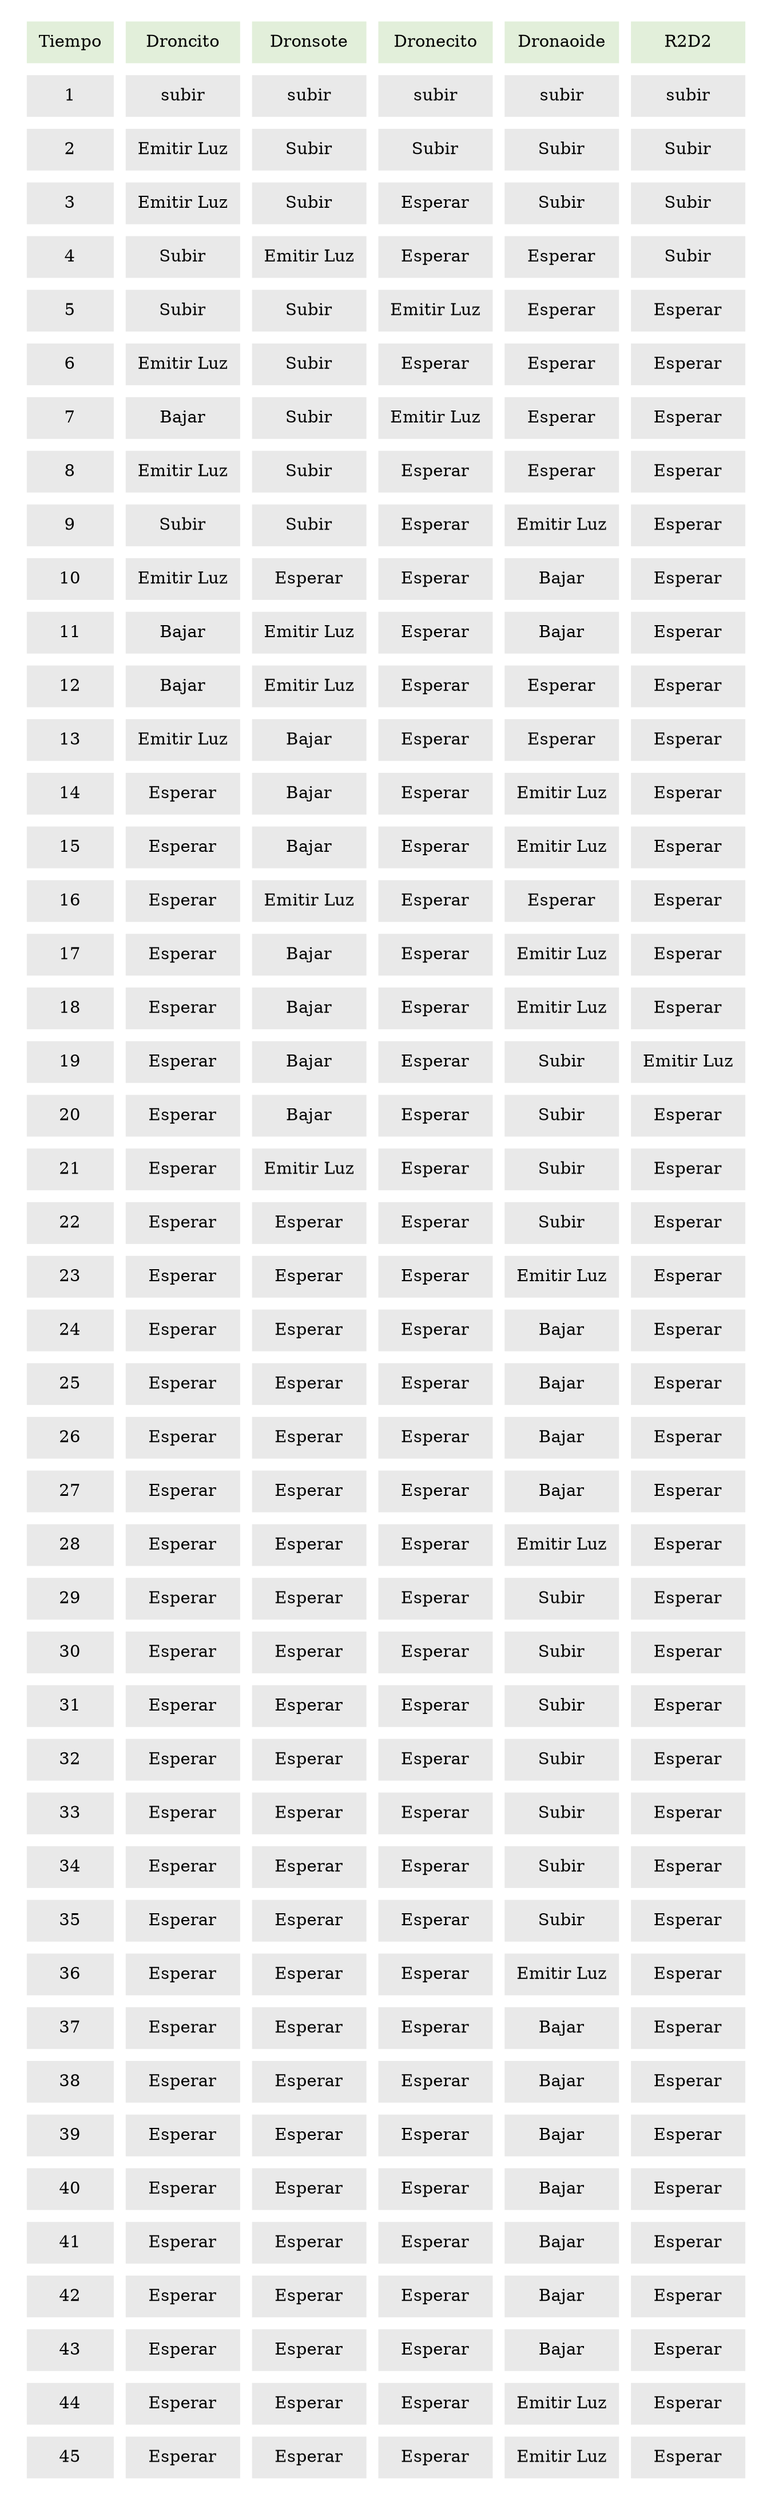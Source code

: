 digraph G { 
a0 [shape = none;label = <
<TABLE border="0" cellspacing="10" cellpadding="10" >
<TR>
<TD  bgcolor="#E2EFDA">Tiempo</TD>
<TD  bgcolor="#E2EFDA">Droncito</TD>
<TD  bgcolor="#E2EFDA">Dronsote</TD>
<TD  bgcolor="#E2EFDA">Dronecito</TD>
<TD  bgcolor="#E2EFDA">Dronaoide</TD>
<TD  bgcolor="#E2EFDA">R2D2</TD>
</TR>
<TR>
<TD  bgcolor="#e9e9e9">1</TD>
<TD  bgcolor="#e9e9e9">subir</TD>
<TD  bgcolor="#e9e9e9">subir</TD>
<TD  bgcolor="#e9e9e9">subir</TD>
<TD  bgcolor="#e9e9e9">subir</TD>
<TD  bgcolor="#e9e9e9">subir</TD>
</TR>
<TR>
<TD  bgcolor="#e9e9e9">2</TD>
<TD  bgcolor="#e9e9e9">Emitir Luz</TD>
<TD  bgcolor="#e9e9e9">Subir</TD>
<TD  bgcolor="#e9e9e9">Subir</TD>
<TD  bgcolor="#e9e9e9">Subir</TD>
<TD  bgcolor="#e9e9e9">Subir</TD>
</TR>
<TR>
<TD  bgcolor="#e9e9e9">3</TD>
<TD  bgcolor="#e9e9e9">Emitir Luz</TD>
<TD  bgcolor="#e9e9e9">Subir</TD>
<TD  bgcolor="#e9e9e9">Esperar</TD>
<TD  bgcolor="#e9e9e9">Subir</TD>
<TD  bgcolor="#e9e9e9">Subir</TD>
</TR>
<TR>
<TD  bgcolor="#e9e9e9">4</TD>
<TD  bgcolor="#e9e9e9">Subir</TD>
<TD  bgcolor="#e9e9e9">Emitir Luz</TD>
<TD  bgcolor="#e9e9e9">Esperar</TD>
<TD  bgcolor="#e9e9e9">Esperar</TD>
<TD  bgcolor="#e9e9e9">Subir</TD>
</TR>
<TR>
<TD  bgcolor="#e9e9e9">5</TD>
<TD  bgcolor="#e9e9e9">Subir</TD>
<TD  bgcolor="#e9e9e9">Subir</TD>
<TD  bgcolor="#e9e9e9">Emitir Luz</TD>
<TD  bgcolor="#e9e9e9">Esperar</TD>
<TD  bgcolor="#e9e9e9">Esperar</TD>
</TR>
<TR>
<TD  bgcolor="#e9e9e9">6</TD>
<TD  bgcolor="#e9e9e9">Emitir Luz</TD>
<TD  bgcolor="#e9e9e9">Subir</TD>
<TD  bgcolor="#e9e9e9">Esperar</TD>
<TD  bgcolor="#e9e9e9">Esperar</TD>
<TD  bgcolor="#e9e9e9">Esperar</TD>
</TR>
<TR>
<TD  bgcolor="#e9e9e9">7</TD>
<TD  bgcolor="#e9e9e9">Bajar</TD>
<TD  bgcolor="#e9e9e9">Subir</TD>
<TD  bgcolor="#e9e9e9">Emitir Luz</TD>
<TD  bgcolor="#e9e9e9">Esperar</TD>
<TD  bgcolor="#e9e9e9">Esperar</TD>
</TR>
<TR>
<TD  bgcolor="#e9e9e9">8</TD>
<TD  bgcolor="#e9e9e9">Emitir Luz</TD>
<TD  bgcolor="#e9e9e9">Subir</TD>
<TD  bgcolor="#e9e9e9">Esperar</TD>
<TD  bgcolor="#e9e9e9">Esperar</TD>
<TD  bgcolor="#e9e9e9">Esperar</TD>
</TR>
<TR>
<TD  bgcolor="#e9e9e9">9</TD>
<TD  bgcolor="#e9e9e9">Subir</TD>
<TD  bgcolor="#e9e9e9">Subir</TD>
<TD  bgcolor="#e9e9e9">Esperar</TD>
<TD  bgcolor="#e9e9e9">Emitir Luz</TD>
<TD  bgcolor="#e9e9e9">Esperar</TD>
</TR>
<TR>
<TD  bgcolor="#e9e9e9">10</TD>
<TD  bgcolor="#e9e9e9">Emitir Luz</TD>
<TD  bgcolor="#e9e9e9">Esperar</TD>
<TD  bgcolor="#e9e9e9">Esperar</TD>
<TD  bgcolor="#e9e9e9">Bajar</TD>
<TD  bgcolor="#e9e9e9">Esperar</TD>
</TR>
<TR>
<TD  bgcolor="#e9e9e9">11</TD>
<TD  bgcolor="#e9e9e9">Bajar</TD>
<TD  bgcolor="#e9e9e9">Emitir Luz</TD>
<TD  bgcolor="#e9e9e9">Esperar</TD>
<TD  bgcolor="#e9e9e9">Bajar</TD>
<TD  bgcolor="#e9e9e9">Esperar</TD>
</TR>
<TR>
<TD  bgcolor="#e9e9e9">12</TD>
<TD  bgcolor="#e9e9e9">Bajar</TD>
<TD  bgcolor="#e9e9e9">Emitir Luz</TD>
<TD  bgcolor="#e9e9e9">Esperar</TD>
<TD  bgcolor="#e9e9e9">Esperar</TD>
<TD  bgcolor="#e9e9e9">Esperar</TD>
</TR>
<TR>
<TD  bgcolor="#e9e9e9">13</TD>
<TD  bgcolor="#e9e9e9">Emitir Luz</TD>
<TD  bgcolor="#e9e9e9">Bajar</TD>
<TD  bgcolor="#e9e9e9">Esperar</TD>
<TD  bgcolor="#e9e9e9">Esperar</TD>
<TD  bgcolor="#e9e9e9">Esperar</TD>
</TR>
<TR>
<TD  bgcolor="#e9e9e9">14</TD>
<TD  bgcolor="#e9e9e9">Esperar</TD>
<TD  bgcolor="#e9e9e9">Bajar</TD>
<TD  bgcolor="#e9e9e9">Esperar</TD>
<TD  bgcolor="#e9e9e9">Emitir Luz</TD>
<TD  bgcolor="#e9e9e9">Esperar</TD>
</TR>
<TR>
<TD  bgcolor="#e9e9e9">15</TD>
<TD  bgcolor="#e9e9e9">Esperar</TD>
<TD  bgcolor="#e9e9e9">Bajar</TD>
<TD  bgcolor="#e9e9e9">Esperar</TD>
<TD  bgcolor="#e9e9e9">Emitir Luz</TD>
<TD  bgcolor="#e9e9e9">Esperar</TD>
</TR>
<TR>
<TD  bgcolor="#e9e9e9">16</TD>
<TD  bgcolor="#e9e9e9">Esperar</TD>
<TD  bgcolor="#e9e9e9">Emitir Luz</TD>
<TD  bgcolor="#e9e9e9">Esperar</TD>
<TD  bgcolor="#e9e9e9">Esperar</TD>
<TD  bgcolor="#e9e9e9">Esperar</TD>
</TR>
<TR>
<TD  bgcolor="#e9e9e9">17</TD>
<TD  bgcolor="#e9e9e9">Esperar</TD>
<TD  bgcolor="#e9e9e9">Bajar</TD>
<TD  bgcolor="#e9e9e9">Esperar</TD>
<TD  bgcolor="#e9e9e9">Emitir Luz</TD>
<TD  bgcolor="#e9e9e9">Esperar</TD>
</TR>
<TR>
<TD  bgcolor="#e9e9e9">18</TD>
<TD  bgcolor="#e9e9e9">Esperar</TD>
<TD  bgcolor="#e9e9e9">Bajar</TD>
<TD  bgcolor="#e9e9e9">Esperar</TD>
<TD  bgcolor="#e9e9e9">Emitir Luz</TD>
<TD  bgcolor="#e9e9e9">Esperar</TD>
</TR>
<TR>
<TD  bgcolor="#e9e9e9">19</TD>
<TD  bgcolor="#e9e9e9">Esperar</TD>
<TD  bgcolor="#e9e9e9">Bajar</TD>
<TD  bgcolor="#e9e9e9">Esperar</TD>
<TD  bgcolor="#e9e9e9">Subir</TD>
<TD  bgcolor="#e9e9e9">Emitir Luz</TD>
</TR>
<TR>
<TD  bgcolor="#e9e9e9">20</TD>
<TD  bgcolor="#e9e9e9">Esperar</TD>
<TD  bgcolor="#e9e9e9">Bajar</TD>
<TD  bgcolor="#e9e9e9">Esperar</TD>
<TD  bgcolor="#e9e9e9">Subir</TD>
<TD  bgcolor="#e9e9e9">Esperar</TD>
</TR>
<TR>
<TD  bgcolor="#e9e9e9">21</TD>
<TD  bgcolor="#e9e9e9">Esperar</TD>
<TD  bgcolor="#e9e9e9">Emitir Luz</TD>
<TD  bgcolor="#e9e9e9">Esperar</TD>
<TD  bgcolor="#e9e9e9">Subir</TD>
<TD  bgcolor="#e9e9e9">Esperar</TD>
</TR>
<TR>
<TD  bgcolor="#e9e9e9">22</TD>
<TD  bgcolor="#e9e9e9">Esperar</TD>
<TD  bgcolor="#e9e9e9">Esperar</TD>
<TD  bgcolor="#e9e9e9">Esperar</TD>
<TD  bgcolor="#e9e9e9">Subir</TD>
<TD  bgcolor="#e9e9e9">Esperar</TD>
</TR>
<TR>
<TD  bgcolor="#e9e9e9">23</TD>
<TD  bgcolor="#e9e9e9">Esperar</TD>
<TD  bgcolor="#e9e9e9">Esperar</TD>
<TD  bgcolor="#e9e9e9">Esperar</TD>
<TD  bgcolor="#e9e9e9">Emitir Luz</TD>
<TD  bgcolor="#e9e9e9">Esperar</TD>
</TR>
<TR>
<TD  bgcolor="#e9e9e9">24</TD>
<TD  bgcolor="#e9e9e9">Esperar</TD>
<TD  bgcolor="#e9e9e9">Esperar</TD>
<TD  bgcolor="#e9e9e9">Esperar</TD>
<TD  bgcolor="#e9e9e9">Bajar</TD>
<TD  bgcolor="#e9e9e9">Esperar</TD>
</TR>
<TR>
<TD  bgcolor="#e9e9e9">25</TD>
<TD  bgcolor="#e9e9e9">Esperar</TD>
<TD  bgcolor="#e9e9e9">Esperar</TD>
<TD  bgcolor="#e9e9e9">Esperar</TD>
<TD  bgcolor="#e9e9e9">Bajar</TD>
<TD  bgcolor="#e9e9e9">Esperar</TD>
</TR>
<TR>
<TD  bgcolor="#e9e9e9">26</TD>
<TD  bgcolor="#e9e9e9">Esperar</TD>
<TD  bgcolor="#e9e9e9">Esperar</TD>
<TD  bgcolor="#e9e9e9">Esperar</TD>
<TD  bgcolor="#e9e9e9">Bajar</TD>
<TD  bgcolor="#e9e9e9">Esperar</TD>
</TR>
<TR>
<TD  bgcolor="#e9e9e9">27</TD>
<TD  bgcolor="#e9e9e9">Esperar</TD>
<TD  bgcolor="#e9e9e9">Esperar</TD>
<TD  bgcolor="#e9e9e9">Esperar</TD>
<TD  bgcolor="#e9e9e9">Bajar</TD>
<TD  bgcolor="#e9e9e9">Esperar</TD>
</TR>
<TR>
<TD  bgcolor="#e9e9e9">28</TD>
<TD  bgcolor="#e9e9e9">Esperar</TD>
<TD  bgcolor="#e9e9e9">Esperar</TD>
<TD  bgcolor="#e9e9e9">Esperar</TD>
<TD  bgcolor="#e9e9e9">Emitir Luz</TD>
<TD  bgcolor="#e9e9e9">Esperar</TD>
</TR>
<TR>
<TD  bgcolor="#e9e9e9">29</TD>
<TD  bgcolor="#e9e9e9">Esperar</TD>
<TD  bgcolor="#e9e9e9">Esperar</TD>
<TD  bgcolor="#e9e9e9">Esperar</TD>
<TD  bgcolor="#e9e9e9">Subir</TD>
<TD  bgcolor="#e9e9e9">Esperar</TD>
</TR>
<TR>
<TD  bgcolor="#e9e9e9">30</TD>
<TD  bgcolor="#e9e9e9">Esperar</TD>
<TD  bgcolor="#e9e9e9">Esperar</TD>
<TD  bgcolor="#e9e9e9">Esperar</TD>
<TD  bgcolor="#e9e9e9">Subir</TD>
<TD  bgcolor="#e9e9e9">Esperar</TD>
</TR>
<TR>
<TD  bgcolor="#e9e9e9">31</TD>
<TD  bgcolor="#e9e9e9">Esperar</TD>
<TD  bgcolor="#e9e9e9">Esperar</TD>
<TD  bgcolor="#e9e9e9">Esperar</TD>
<TD  bgcolor="#e9e9e9">Subir</TD>
<TD  bgcolor="#e9e9e9">Esperar</TD>
</TR>
<TR>
<TD  bgcolor="#e9e9e9">32</TD>
<TD  bgcolor="#e9e9e9">Esperar</TD>
<TD  bgcolor="#e9e9e9">Esperar</TD>
<TD  bgcolor="#e9e9e9">Esperar</TD>
<TD  bgcolor="#e9e9e9">Subir</TD>
<TD  bgcolor="#e9e9e9">Esperar</TD>
</TR>
<TR>
<TD  bgcolor="#e9e9e9">33</TD>
<TD  bgcolor="#e9e9e9">Esperar</TD>
<TD  bgcolor="#e9e9e9">Esperar</TD>
<TD  bgcolor="#e9e9e9">Esperar</TD>
<TD  bgcolor="#e9e9e9">Subir</TD>
<TD  bgcolor="#e9e9e9">Esperar</TD>
</TR>
<TR>
<TD  bgcolor="#e9e9e9">34</TD>
<TD  bgcolor="#e9e9e9">Esperar</TD>
<TD  bgcolor="#e9e9e9">Esperar</TD>
<TD  bgcolor="#e9e9e9">Esperar</TD>
<TD  bgcolor="#e9e9e9">Subir</TD>
<TD  bgcolor="#e9e9e9">Esperar</TD>
</TR>
<TR>
<TD  bgcolor="#e9e9e9">35</TD>
<TD  bgcolor="#e9e9e9">Esperar</TD>
<TD  bgcolor="#e9e9e9">Esperar</TD>
<TD  bgcolor="#e9e9e9">Esperar</TD>
<TD  bgcolor="#e9e9e9">Subir</TD>
<TD  bgcolor="#e9e9e9">Esperar</TD>
</TR>
<TR>
<TD  bgcolor="#e9e9e9">36</TD>
<TD  bgcolor="#e9e9e9">Esperar</TD>
<TD  bgcolor="#e9e9e9">Esperar</TD>
<TD  bgcolor="#e9e9e9">Esperar</TD>
<TD  bgcolor="#e9e9e9">Emitir Luz</TD>
<TD  bgcolor="#e9e9e9">Esperar</TD>
</TR>
<TR>
<TD  bgcolor="#e9e9e9">37</TD>
<TD  bgcolor="#e9e9e9">Esperar</TD>
<TD  bgcolor="#e9e9e9">Esperar</TD>
<TD  bgcolor="#e9e9e9">Esperar</TD>
<TD  bgcolor="#e9e9e9">Bajar</TD>
<TD  bgcolor="#e9e9e9">Esperar</TD>
</TR>
<TR>
<TD  bgcolor="#e9e9e9">38</TD>
<TD  bgcolor="#e9e9e9">Esperar</TD>
<TD  bgcolor="#e9e9e9">Esperar</TD>
<TD  bgcolor="#e9e9e9">Esperar</TD>
<TD  bgcolor="#e9e9e9">Bajar</TD>
<TD  bgcolor="#e9e9e9">Esperar</TD>
</TR>
<TR>
<TD  bgcolor="#e9e9e9">39</TD>
<TD  bgcolor="#e9e9e9">Esperar</TD>
<TD  bgcolor="#e9e9e9">Esperar</TD>
<TD  bgcolor="#e9e9e9">Esperar</TD>
<TD  bgcolor="#e9e9e9">Bajar</TD>
<TD  bgcolor="#e9e9e9">Esperar</TD>
</TR>
<TR>
<TD  bgcolor="#e9e9e9">40</TD>
<TD  bgcolor="#e9e9e9">Esperar</TD>
<TD  bgcolor="#e9e9e9">Esperar</TD>
<TD  bgcolor="#e9e9e9">Esperar</TD>
<TD  bgcolor="#e9e9e9">Bajar</TD>
<TD  bgcolor="#e9e9e9">Esperar</TD>
</TR>
<TR>
<TD  bgcolor="#e9e9e9">41</TD>
<TD  bgcolor="#e9e9e9">Esperar</TD>
<TD  bgcolor="#e9e9e9">Esperar</TD>
<TD  bgcolor="#e9e9e9">Esperar</TD>
<TD  bgcolor="#e9e9e9">Bajar</TD>
<TD  bgcolor="#e9e9e9">Esperar</TD>
</TR>
<TR>
<TD  bgcolor="#e9e9e9">42</TD>
<TD  bgcolor="#e9e9e9">Esperar</TD>
<TD  bgcolor="#e9e9e9">Esperar</TD>
<TD  bgcolor="#e9e9e9">Esperar</TD>
<TD  bgcolor="#e9e9e9">Bajar</TD>
<TD  bgcolor="#e9e9e9">Esperar</TD>
</TR>
<TR>
<TD  bgcolor="#e9e9e9">43</TD>
<TD  bgcolor="#e9e9e9">Esperar</TD>
<TD  bgcolor="#e9e9e9">Esperar</TD>
<TD  bgcolor="#e9e9e9">Esperar</TD>
<TD  bgcolor="#e9e9e9">Bajar</TD>
<TD  bgcolor="#e9e9e9">Esperar</TD>
</TR>
<TR>
<TD  bgcolor="#e9e9e9">44</TD>
<TD  bgcolor="#e9e9e9">Esperar</TD>
<TD  bgcolor="#e9e9e9">Esperar</TD>
<TD  bgcolor="#e9e9e9">Esperar</TD>
<TD  bgcolor="#e9e9e9">Emitir Luz</TD>
<TD  bgcolor="#e9e9e9">Esperar</TD>
</TR>
<TR>
<TD  bgcolor="#e9e9e9">45</TD>
<TD  bgcolor="#e9e9e9">Esperar</TD>
<TD  bgcolor="#e9e9e9">Esperar</TD>
<TD  bgcolor="#e9e9e9">Esperar</TD>
<TD  bgcolor="#e9e9e9">Emitir Luz</TD>
<TD  bgcolor="#e9e9e9">Esperar</TD>
</TR>
</TABLE>>;];
}